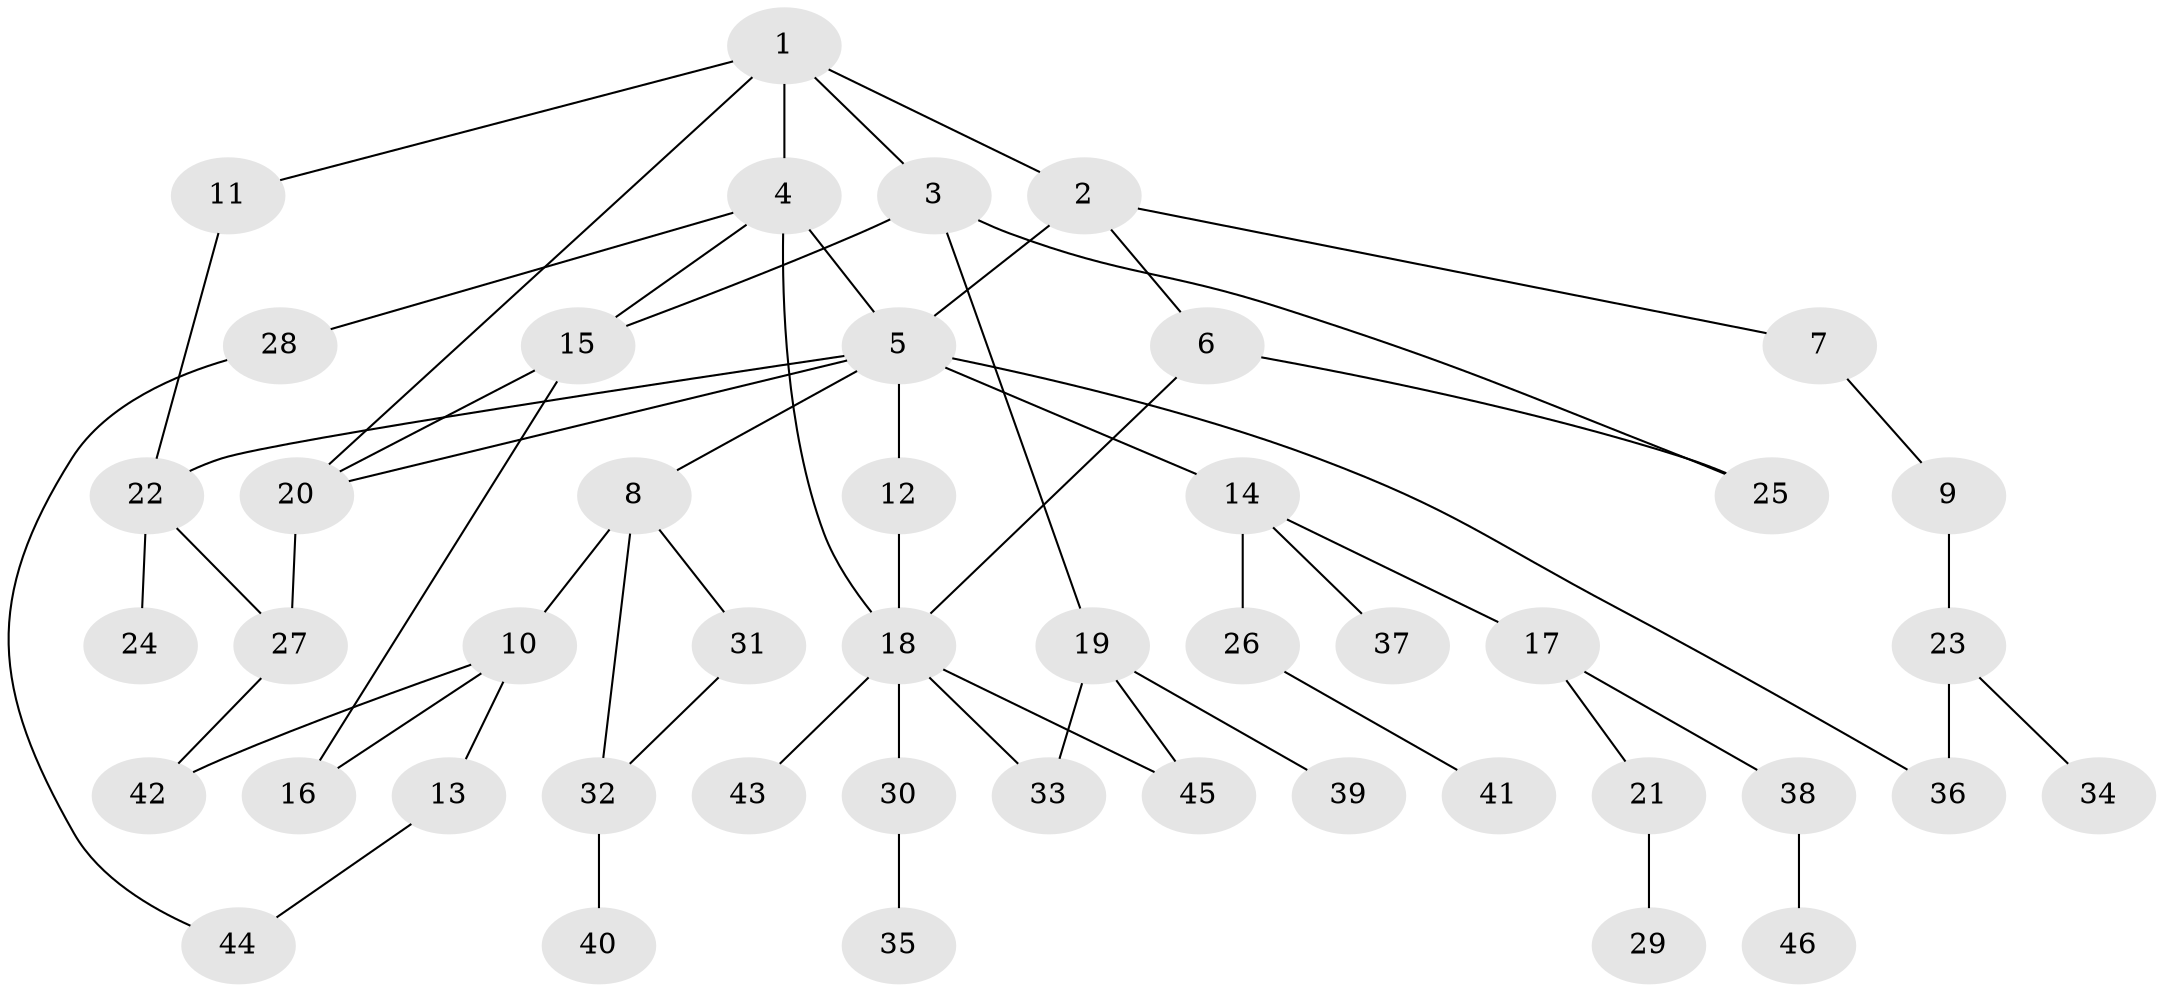 // original degree distribution, {5: 0.03571428571428571, 2: 0.36607142857142855, 6: 0.026785714285714284, 3: 0.22321428571428573, 7: 0.008928571428571428, 8: 0.008928571428571428, 4: 0.044642857142857144, 1: 0.2857142857142857}
// Generated by graph-tools (version 1.1) at 2025/48/03/04/25 22:48:58]
// undirected, 46 vertices, 61 edges
graph export_dot {
  node [color=gray90,style=filled];
  1;
  2;
  3;
  4;
  5;
  6;
  7;
  8;
  9;
  10;
  11;
  12;
  13;
  14;
  15;
  16;
  17;
  18;
  19;
  20;
  21;
  22;
  23;
  24;
  25;
  26;
  27;
  28;
  29;
  30;
  31;
  32;
  33;
  34;
  35;
  36;
  37;
  38;
  39;
  40;
  41;
  42;
  43;
  44;
  45;
  46;
  1 -- 2 [weight=1.0];
  1 -- 3 [weight=1.0];
  1 -- 4 [weight=1.0];
  1 -- 11 [weight=1.0];
  1 -- 20 [weight=1.0];
  2 -- 5 [weight=2.0];
  2 -- 6 [weight=1.0];
  2 -- 7 [weight=1.0];
  3 -- 15 [weight=1.0];
  3 -- 19 [weight=1.0];
  3 -- 25 [weight=1.0];
  4 -- 5 [weight=2.0];
  4 -- 15 [weight=1.0];
  4 -- 18 [weight=3.0];
  4 -- 28 [weight=1.0];
  5 -- 8 [weight=1.0];
  5 -- 12 [weight=2.0];
  5 -- 14 [weight=2.0];
  5 -- 20 [weight=1.0];
  5 -- 22 [weight=1.0];
  5 -- 36 [weight=1.0];
  6 -- 18 [weight=1.0];
  6 -- 25 [weight=1.0];
  7 -- 9 [weight=1.0];
  8 -- 10 [weight=1.0];
  8 -- 31 [weight=1.0];
  8 -- 32 [weight=2.0];
  9 -- 23 [weight=2.0];
  10 -- 13 [weight=1.0];
  10 -- 16 [weight=1.0];
  10 -- 42 [weight=1.0];
  11 -- 22 [weight=1.0];
  12 -- 18 [weight=1.0];
  13 -- 44 [weight=1.0];
  14 -- 17 [weight=1.0];
  14 -- 26 [weight=1.0];
  14 -- 37 [weight=1.0];
  15 -- 16 [weight=1.0];
  15 -- 20 [weight=1.0];
  17 -- 21 [weight=1.0];
  17 -- 38 [weight=1.0];
  18 -- 30 [weight=1.0];
  18 -- 33 [weight=1.0];
  18 -- 43 [weight=1.0];
  18 -- 45 [weight=1.0];
  19 -- 33 [weight=1.0];
  19 -- 39 [weight=1.0];
  19 -- 45 [weight=1.0];
  20 -- 27 [weight=2.0];
  21 -- 29 [weight=1.0];
  22 -- 24 [weight=1.0];
  22 -- 27 [weight=1.0];
  23 -- 34 [weight=1.0];
  23 -- 36 [weight=1.0];
  26 -- 41 [weight=1.0];
  27 -- 42 [weight=1.0];
  28 -- 44 [weight=1.0];
  30 -- 35 [weight=1.0];
  31 -- 32 [weight=1.0];
  32 -- 40 [weight=1.0];
  38 -- 46 [weight=1.0];
}
